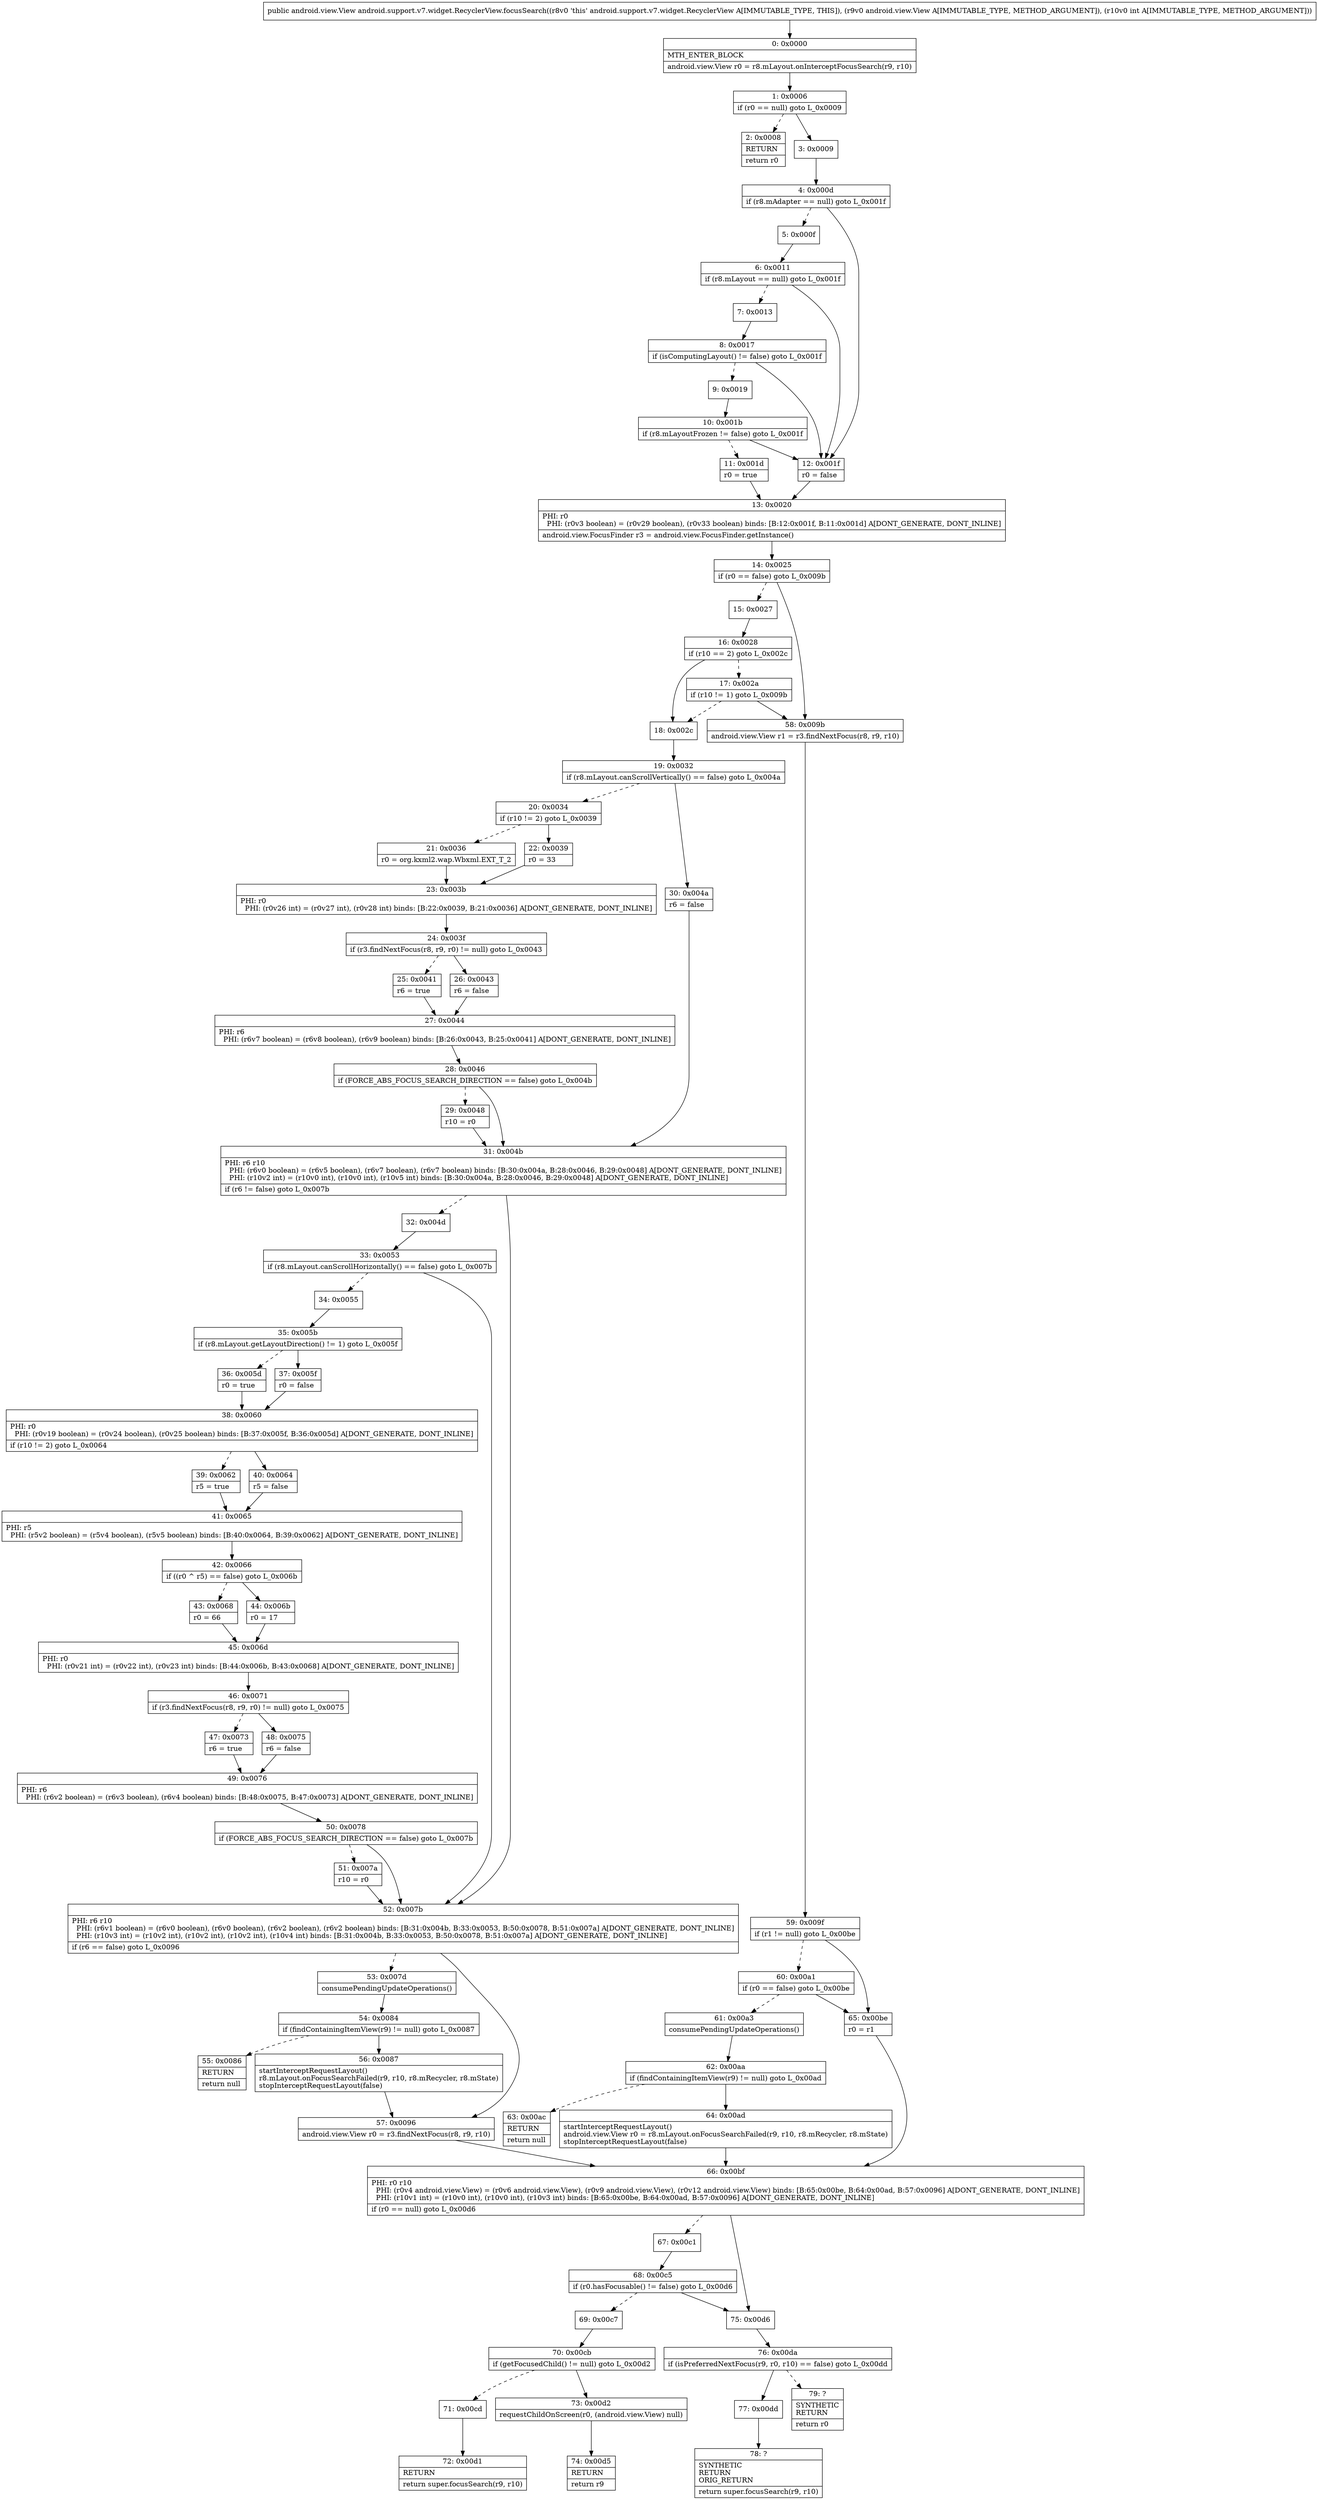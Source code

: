 digraph "CFG forandroid.support.v7.widget.RecyclerView.focusSearch(Landroid\/view\/View;I)Landroid\/view\/View;" {
Node_0 [shape=record,label="{0\:\ 0x0000|MTH_ENTER_BLOCK\l|android.view.View r0 = r8.mLayout.onInterceptFocusSearch(r9, r10)\l}"];
Node_1 [shape=record,label="{1\:\ 0x0006|if (r0 == null) goto L_0x0009\l}"];
Node_2 [shape=record,label="{2\:\ 0x0008|RETURN\l|return r0\l}"];
Node_3 [shape=record,label="{3\:\ 0x0009}"];
Node_4 [shape=record,label="{4\:\ 0x000d|if (r8.mAdapter == null) goto L_0x001f\l}"];
Node_5 [shape=record,label="{5\:\ 0x000f}"];
Node_6 [shape=record,label="{6\:\ 0x0011|if (r8.mLayout == null) goto L_0x001f\l}"];
Node_7 [shape=record,label="{7\:\ 0x0013}"];
Node_8 [shape=record,label="{8\:\ 0x0017|if (isComputingLayout() != false) goto L_0x001f\l}"];
Node_9 [shape=record,label="{9\:\ 0x0019}"];
Node_10 [shape=record,label="{10\:\ 0x001b|if (r8.mLayoutFrozen != false) goto L_0x001f\l}"];
Node_11 [shape=record,label="{11\:\ 0x001d|r0 = true\l}"];
Node_12 [shape=record,label="{12\:\ 0x001f|r0 = false\l}"];
Node_13 [shape=record,label="{13\:\ 0x0020|PHI: r0 \l  PHI: (r0v3 boolean) = (r0v29 boolean), (r0v33 boolean) binds: [B:12:0x001f, B:11:0x001d] A[DONT_GENERATE, DONT_INLINE]\l|android.view.FocusFinder r3 = android.view.FocusFinder.getInstance()\l}"];
Node_14 [shape=record,label="{14\:\ 0x0025|if (r0 == false) goto L_0x009b\l}"];
Node_15 [shape=record,label="{15\:\ 0x0027}"];
Node_16 [shape=record,label="{16\:\ 0x0028|if (r10 == 2) goto L_0x002c\l}"];
Node_17 [shape=record,label="{17\:\ 0x002a|if (r10 != 1) goto L_0x009b\l}"];
Node_18 [shape=record,label="{18\:\ 0x002c}"];
Node_19 [shape=record,label="{19\:\ 0x0032|if (r8.mLayout.canScrollVertically() == false) goto L_0x004a\l}"];
Node_20 [shape=record,label="{20\:\ 0x0034|if (r10 != 2) goto L_0x0039\l}"];
Node_21 [shape=record,label="{21\:\ 0x0036|r0 = org.kxml2.wap.Wbxml.EXT_T_2\l}"];
Node_22 [shape=record,label="{22\:\ 0x0039|r0 = 33\l}"];
Node_23 [shape=record,label="{23\:\ 0x003b|PHI: r0 \l  PHI: (r0v26 int) = (r0v27 int), (r0v28 int) binds: [B:22:0x0039, B:21:0x0036] A[DONT_GENERATE, DONT_INLINE]\l}"];
Node_24 [shape=record,label="{24\:\ 0x003f|if (r3.findNextFocus(r8, r9, r0) != null) goto L_0x0043\l}"];
Node_25 [shape=record,label="{25\:\ 0x0041|r6 = true\l}"];
Node_26 [shape=record,label="{26\:\ 0x0043|r6 = false\l}"];
Node_27 [shape=record,label="{27\:\ 0x0044|PHI: r6 \l  PHI: (r6v7 boolean) = (r6v8 boolean), (r6v9 boolean) binds: [B:26:0x0043, B:25:0x0041] A[DONT_GENERATE, DONT_INLINE]\l}"];
Node_28 [shape=record,label="{28\:\ 0x0046|if (FORCE_ABS_FOCUS_SEARCH_DIRECTION == false) goto L_0x004b\l}"];
Node_29 [shape=record,label="{29\:\ 0x0048|r10 = r0\l}"];
Node_30 [shape=record,label="{30\:\ 0x004a|r6 = false\l}"];
Node_31 [shape=record,label="{31\:\ 0x004b|PHI: r6 r10 \l  PHI: (r6v0 boolean) = (r6v5 boolean), (r6v7 boolean), (r6v7 boolean) binds: [B:30:0x004a, B:28:0x0046, B:29:0x0048] A[DONT_GENERATE, DONT_INLINE]\l  PHI: (r10v2 int) = (r10v0 int), (r10v0 int), (r10v5 int) binds: [B:30:0x004a, B:28:0x0046, B:29:0x0048] A[DONT_GENERATE, DONT_INLINE]\l|if (r6 != false) goto L_0x007b\l}"];
Node_32 [shape=record,label="{32\:\ 0x004d}"];
Node_33 [shape=record,label="{33\:\ 0x0053|if (r8.mLayout.canScrollHorizontally() == false) goto L_0x007b\l}"];
Node_34 [shape=record,label="{34\:\ 0x0055}"];
Node_35 [shape=record,label="{35\:\ 0x005b|if (r8.mLayout.getLayoutDirection() != 1) goto L_0x005f\l}"];
Node_36 [shape=record,label="{36\:\ 0x005d|r0 = true\l}"];
Node_37 [shape=record,label="{37\:\ 0x005f|r0 = false\l}"];
Node_38 [shape=record,label="{38\:\ 0x0060|PHI: r0 \l  PHI: (r0v19 boolean) = (r0v24 boolean), (r0v25 boolean) binds: [B:37:0x005f, B:36:0x005d] A[DONT_GENERATE, DONT_INLINE]\l|if (r10 != 2) goto L_0x0064\l}"];
Node_39 [shape=record,label="{39\:\ 0x0062|r5 = true\l}"];
Node_40 [shape=record,label="{40\:\ 0x0064|r5 = false\l}"];
Node_41 [shape=record,label="{41\:\ 0x0065|PHI: r5 \l  PHI: (r5v2 boolean) = (r5v4 boolean), (r5v5 boolean) binds: [B:40:0x0064, B:39:0x0062] A[DONT_GENERATE, DONT_INLINE]\l}"];
Node_42 [shape=record,label="{42\:\ 0x0066|if ((r0 ^ r5) == false) goto L_0x006b\l}"];
Node_43 [shape=record,label="{43\:\ 0x0068|r0 = 66\l}"];
Node_44 [shape=record,label="{44\:\ 0x006b|r0 = 17\l}"];
Node_45 [shape=record,label="{45\:\ 0x006d|PHI: r0 \l  PHI: (r0v21 int) = (r0v22 int), (r0v23 int) binds: [B:44:0x006b, B:43:0x0068] A[DONT_GENERATE, DONT_INLINE]\l}"];
Node_46 [shape=record,label="{46\:\ 0x0071|if (r3.findNextFocus(r8, r9, r0) != null) goto L_0x0075\l}"];
Node_47 [shape=record,label="{47\:\ 0x0073|r6 = true\l}"];
Node_48 [shape=record,label="{48\:\ 0x0075|r6 = false\l}"];
Node_49 [shape=record,label="{49\:\ 0x0076|PHI: r6 \l  PHI: (r6v2 boolean) = (r6v3 boolean), (r6v4 boolean) binds: [B:48:0x0075, B:47:0x0073] A[DONT_GENERATE, DONT_INLINE]\l}"];
Node_50 [shape=record,label="{50\:\ 0x0078|if (FORCE_ABS_FOCUS_SEARCH_DIRECTION == false) goto L_0x007b\l}"];
Node_51 [shape=record,label="{51\:\ 0x007a|r10 = r0\l}"];
Node_52 [shape=record,label="{52\:\ 0x007b|PHI: r6 r10 \l  PHI: (r6v1 boolean) = (r6v0 boolean), (r6v0 boolean), (r6v2 boolean), (r6v2 boolean) binds: [B:31:0x004b, B:33:0x0053, B:50:0x0078, B:51:0x007a] A[DONT_GENERATE, DONT_INLINE]\l  PHI: (r10v3 int) = (r10v2 int), (r10v2 int), (r10v2 int), (r10v4 int) binds: [B:31:0x004b, B:33:0x0053, B:50:0x0078, B:51:0x007a] A[DONT_GENERATE, DONT_INLINE]\l|if (r6 == false) goto L_0x0096\l}"];
Node_53 [shape=record,label="{53\:\ 0x007d|consumePendingUpdateOperations()\l}"];
Node_54 [shape=record,label="{54\:\ 0x0084|if (findContainingItemView(r9) != null) goto L_0x0087\l}"];
Node_55 [shape=record,label="{55\:\ 0x0086|RETURN\l|return null\l}"];
Node_56 [shape=record,label="{56\:\ 0x0087|startInterceptRequestLayout()\lr8.mLayout.onFocusSearchFailed(r9, r10, r8.mRecycler, r8.mState)\lstopInterceptRequestLayout(false)\l}"];
Node_57 [shape=record,label="{57\:\ 0x0096|android.view.View r0 = r3.findNextFocus(r8, r9, r10)\l}"];
Node_58 [shape=record,label="{58\:\ 0x009b|android.view.View r1 = r3.findNextFocus(r8, r9, r10)\l}"];
Node_59 [shape=record,label="{59\:\ 0x009f|if (r1 != null) goto L_0x00be\l}"];
Node_60 [shape=record,label="{60\:\ 0x00a1|if (r0 == false) goto L_0x00be\l}"];
Node_61 [shape=record,label="{61\:\ 0x00a3|consumePendingUpdateOperations()\l}"];
Node_62 [shape=record,label="{62\:\ 0x00aa|if (findContainingItemView(r9) != null) goto L_0x00ad\l}"];
Node_63 [shape=record,label="{63\:\ 0x00ac|RETURN\l|return null\l}"];
Node_64 [shape=record,label="{64\:\ 0x00ad|startInterceptRequestLayout()\landroid.view.View r0 = r8.mLayout.onFocusSearchFailed(r9, r10, r8.mRecycler, r8.mState)\lstopInterceptRequestLayout(false)\l}"];
Node_65 [shape=record,label="{65\:\ 0x00be|r0 = r1\l}"];
Node_66 [shape=record,label="{66\:\ 0x00bf|PHI: r0 r10 \l  PHI: (r0v4 android.view.View) = (r0v6 android.view.View), (r0v9 android.view.View), (r0v12 android.view.View) binds: [B:65:0x00be, B:64:0x00ad, B:57:0x0096] A[DONT_GENERATE, DONT_INLINE]\l  PHI: (r10v1 int) = (r10v0 int), (r10v0 int), (r10v3 int) binds: [B:65:0x00be, B:64:0x00ad, B:57:0x0096] A[DONT_GENERATE, DONT_INLINE]\l|if (r0 == null) goto L_0x00d6\l}"];
Node_67 [shape=record,label="{67\:\ 0x00c1}"];
Node_68 [shape=record,label="{68\:\ 0x00c5|if (r0.hasFocusable() != false) goto L_0x00d6\l}"];
Node_69 [shape=record,label="{69\:\ 0x00c7}"];
Node_70 [shape=record,label="{70\:\ 0x00cb|if (getFocusedChild() != null) goto L_0x00d2\l}"];
Node_71 [shape=record,label="{71\:\ 0x00cd}"];
Node_72 [shape=record,label="{72\:\ 0x00d1|RETURN\l|return super.focusSearch(r9, r10)\l}"];
Node_73 [shape=record,label="{73\:\ 0x00d2|requestChildOnScreen(r0, (android.view.View) null)\l}"];
Node_74 [shape=record,label="{74\:\ 0x00d5|RETURN\l|return r9\l}"];
Node_75 [shape=record,label="{75\:\ 0x00d6}"];
Node_76 [shape=record,label="{76\:\ 0x00da|if (isPreferredNextFocus(r9, r0, r10) == false) goto L_0x00dd\l}"];
Node_77 [shape=record,label="{77\:\ 0x00dd}"];
Node_78 [shape=record,label="{78\:\ ?|SYNTHETIC\lRETURN\lORIG_RETURN\l|return super.focusSearch(r9, r10)\l}"];
Node_79 [shape=record,label="{79\:\ ?|SYNTHETIC\lRETURN\l|return r0\l}"];
MethodNode[shape=record,label="{public android.view.View android.support.v7.widget.RecyclerView.focusSearch((r8v0 'this' android.support.v7.widget.RecyclerView A[IMMUTABLE_TYPE, THIS]), (r9v0 android.view.View A[IMMUTABLE_TYPE, METHOD_ARGUMENT]), (r10v0 int A[IMMUTABLE_TYPE, METHOD_ARGUMENT])) }"];
MethodNode -> Node_0;
Node_0 -> Node_1;
Node_1 -> Node_2[style=dashed];
Node_1 -> Node_3;
Node_3 -> Node_4;
Node_4 -> Node_5[style=dashed];
Node_4 -> Node_12;
Node_5 -> Node_6;
Node_6 -> Node_7[style=dashed];
Node_6 -> Node_12;
Node_7 -> Node_8;
Node_8 -> Node_9[style=dashed];
Node_8 -> Node_12;
Node_9 -> Node_10;
Node_10 -> Node_11[style=dashed];
Node_10 -> Node_12;
Node_11 -> Node_13;
Node_12 -> Node_13;
Node_13 -> Node_14;
Node_14 -> Node_15[style=dashed];
Node_14 -> Node_58;
Node_15 -> Node_16;
Node_16 -> Node_17[style=dashed];
Node_16 -> Node_18;
Node_17 -> Node_18[style=dashed];
Node_17 -> Node_58;
Node_18 -> Node_19;
Node_19 -> Node_20[style=dashed];
Node_19 -> Node_30;
Node_20 -> Node_21[style=dashed];
Node_20 -> Node_22;
Node_21 -> Node_23;
Node_22 -> Node_23;
Node_23 -> Node_24;
Node_24 -> Node_25[style=dashed];
Node_24 -> Node_26;
Node_25 -> Node_27;
Node_26 -> Node_27;
Node_27 -> Node_28;
Node_28 -> Node_29[style=dashed];
Node_28 -> Node_31;
Node_29 -> Node_31;
Node_30 -> Node_31;
Node_31 -> Node_32[style=dashed];
Node_31 -> Node_52;
Node_32 -> Node_33;
Node_33 -> Node_34[style=dashed];
Node_33 -> Node_52;
Node_34 -> Node_35;
Node_35 -> Node_36[style=dashed];
Node_35 -> Node_37;
Node_36 -> Node_38;
Node_37 -> Node_38;
Node_38 -> Node_39[style=dashed];
Node_38 -> Node_40;
Node_39 -> Node_41;
Node_40 -> Node_41;
Node_41 -> Node_42;
Node_42 -> Node_43[style=dashed];
Node_42 -> Node_44;
Node_43 -> Node_45;
Node_44 -> Node_45;
Node_45 -> Node_46;
Node_46 -> Node_47[style=dashed];
Node_46 -> Node_48;
Node_47 -> Node_49;
Node_48 -> Node_49;
Node_49 -> Node_50;
Node_50 -> Node_51[style=dashed];
Node_50 -> Node_52;
Node_51 -> Node_52;
Node_52 -> Node_53[style=dashed];
Node_52 -> Node_57;
Node_53 -> Node_54;
Node_54 -> Node_55[style=dashed];
Node_54 -> Node_56;
Node_56 -> Node_57;
Node_57 -> Node_66;
Node_58 -> Node_59;
Node_59 -> Node_60[style=dashed];
Node_59 -> Node_65;
Node_60 -> Node_61[style=dashed];
Node_60 -> Node_65;
Node_61 -> Node_62;
Node_62 -> Node_63[style=dashed];
Node_62 -> Node_64;
Node_64 -> Node_66;
Node_65 -> Node_66;
Node_66 -> Node_67[style=dashed];
Node_66 -> Node_75;
Node_67 -> Node_68;
Node_68 -> Node_69[style=dashed];
Node_68 -> Node_75;
Node_69 -> Node_70;
Node_70 -> Node_71[style=dashed];
Node_70 -> Node_73;
Node_71 -> Node_72;
Node_73 -> Node_74;
Node_75 -> Node_76;
Node_76 -> Node_77;
Node_76 -> Node_79[style=dashed];
Node_77 -> Node_78;
}

